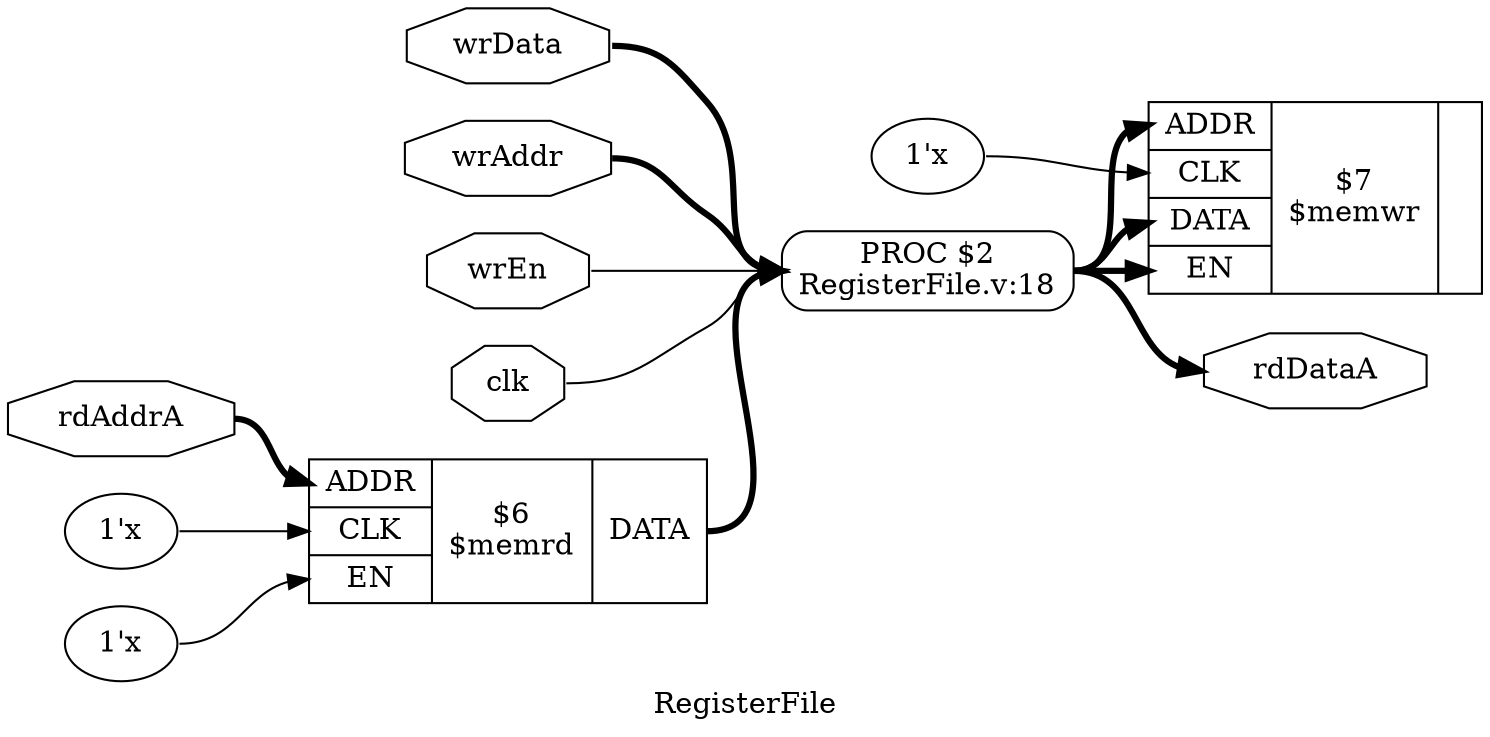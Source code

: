 digraph "RegisterFile" {
label="RegisterFile";
rankdir="LR";
remincross=true;
n10 [ shape=octagon, label="rdDataA", color="black", fontcolor="black" ];
n11 [ shape=octagon, label="rdAddrA", color="black", fontcolor="black" ];
n12 [ shape=octagon, label="wrData", color="black", fontcolor="black" ];
n13 [ shape=octagon, label="wrAddr", color="black", fontcolor="black" ];
n14 [ shape=octagon, label="wrEn", color="black", fontcolor="black" ];
n15 [ shape=octagon, label="clk", color="black", fontcolor="black" ];
v0 [ label="1'x" ];
c20 [ shape=record, label="{{<p16> ADDR|<p17> CLK|<p18> DATA|<p19> EN}|$7\n$memwr|{}}" ];
v1 [ label="1'x" ];
v2 [ label="1'x" ];
c21 [ shape=record, label="{{<p16> ADDR|<p17> CLK|<p19> EN}|$6\n$memrd|{<p18> DATA}}" ];
p3 [shape=box, style=rounded, label="PROC $2\nRegisterFile.v:18"];
p3:e -> n10:w [color="black", style="setlinewidth(3)", label=""];
n11:e -> c21:p16:w [color="black", style="setlinewidth(3)", label=""];
n12:e -> p3:w [color="black", style="setlinewidth(3)", label=""];
n13:e -> p3:w [color="black", style="setlinewidth(3)", label=""];
n14:e -> p3:w [color="black", label=""];
n15:e -> p3:w [color="black", label=""];
c21:p18:e -> p3:w [color="black", style="setlinewidth(3)", label=""];
p3:e -> c20:p19:w [color="black", style="setlinewidth(3)", label=""];
p3:e -> c20:p18:w [color="black", style="setlinewidth(3)", label=""];
p3:e -> c20:p16:w [color="black", style="setlinewidth(3)", label=""];
v0:e -> c20:p17:w [color="black", label=""];
v1:e -> c21:p19:w [color="black", label=""];
v2:e -> c21:p17:w [color="black", label=""];
}
